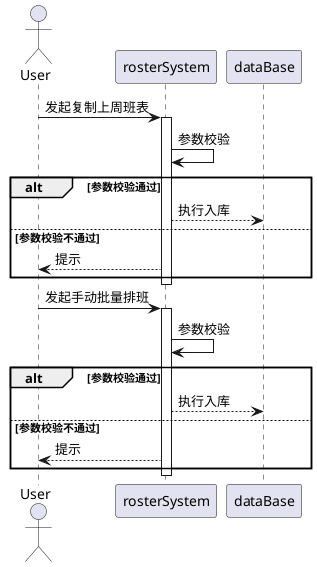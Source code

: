 
@startuml

actor User
participant rosterSystem as roster
participant dataBase as db

User -> roster : 发起复制上周班表
 activate roster
 roster -> roster: 参数校验

        alt 参数校验通过
            roster --> db :  执行入库
        else 参数校验不通过
            roster --> User: 提示
        end

 deactivate roster


 User -> roster : 发起手动批量排班
  activate roster
  roster -> roster: 参数校验

         alt 参数校验通过
             roster --> db :  执行入库
         else 参数校验不通过
             roster --> User: 提示
         end

  deactivate roster

@enduml